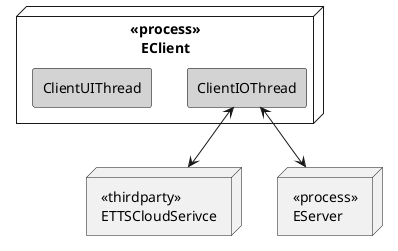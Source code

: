 @startuml lv2_execution

skinparam rectangle {
    BorderColor black
    BackgroundColor lightgrey
}

node "<<process>>\nEClient" {
    rectangle "ClientIOThread" as cio
    rectangle "ClientUIThread"
}

node "<<process>>\nEServer" as sproc

node "<<thirdparty>>\nETTSCloudSerivce" as tts {
    
}

cio <--> sproc
cio <--> tts

@enduml